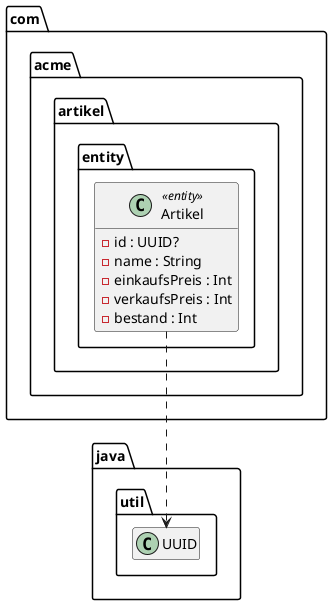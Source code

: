 @startuml

package java.util {
   class UUID
}

package com.acme.artikel.entity {

    class Artikel << entity >> {
    - id : UUID?
    - name : String
    - einkaufsPreis : Int
    - verkaufsPreis : Int
    - bestand : Int
    }

    Artikel ..> UUID
}

hide empty members
@enduml
